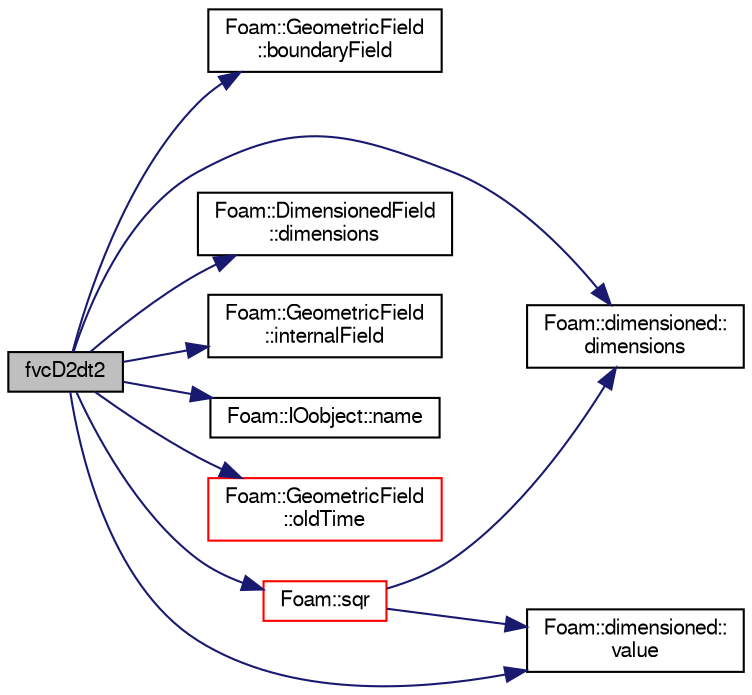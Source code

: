 digraph "fvcD2dt2"
{
  bgcolor="transparent";
  edge [fontname="FreeSans",fontsize="10",labelfontname="FreeSans",labelfontsize="10"];
  node [fontname="FreeSans",fontsize="10",shape=record];
  rankdir="LR";
  Node1 [label="fvcD2dt2",height=0.2,width=0.4,color="black", fillcolor="grey75", style="filled" fontcolor="black"];
  Node1 -> Node2 [color="midnightblue",fontsize="10",style="solid",fontname="FreeSans"];
  Node2 [label="Foam::GeometricField\l::boundaryField",height=0.2,width=0.4,color="black",URL="$a00896.html#a3c6c1a789b48ea0c5e8bff64f9c14f2d",tooltip="Return reference to GeometricBoundaryField. "];
  Node1 -> Node3 [color="midnightblue",fontsize="10",style="solid",fontname="FreeSans"];
  Node3 [label="Foam::dimensioned::\ldimensions",height=0.2,width=0.4,color="black",URL="$a00510.html#a6098093e7de06370342a85cfae8b31f5",tooltip="Return const reference to dimensions. "];
  Node1 -> Node4 [color="midnightblue",fontsize="10",style="solid",fontname="FreeSans"];
  Node4 [label="Foam::DimensionedField\l::dimensions",height=0.2,width=0.4,color="black",URL="$a00511.html#a6098093e7de06370342a85cfae8b31f5",tooltip="Return dimensions. "];
  Node1 -> Node5 [color="midnightblue",fontsize="10",style="solid",fontname="FreeSans"];
  Node5 [label="Foam::GeometricField\l::internalField",height=0.2,width=0.4,color="black",URL="$a00896.html#a9536140d36d69bbac40496f6b817aa0a",tooltip="Return internal field. "];
  Node1 -> Node6 [color="midnightblue",fontsize="10",style="solid",fontname="FreeSans"];
  Node6 [label="Foam::IOobject::name",height=0.2,width=0.4,color="black",URL="$a01142.html#a75b72488d2e82151b025744974919d5d",tooltip="Return name. "];
  Node1 -> Node7 [color="midnightblue",fontsize="10",style="solid",fontname="FreeSans"];
  Node7 [label="Foam::GeometricField\l::oldTime",height=0.2,width=0.4,color="red",URL="$a00896.html#a590e4782d38c7bab9fc7d231aa6b5f3f",tooltip="Return old time field. "];
  Node1 -> Node8 [color="midnightblue",fontsize="10",style="solid",fontname="FreeSans"];
  Node8 [label="Foam::sqr",height=0.2,width=0.4,color="red",URL="$a10237.html#a277dc11c581d53826ab5090b08f3b17b"];
  Node8 -> Node3 [color="midnightblue",fontsize="10",style="solid",fontname="FreeSans"];
  Node8 -> Node9 [color="midnightblue",fontsize="10",style="solid",fontname="FreeSans"];
  Node9 [label="Foam::dimensioned::\lvalue",height=0.2,width=0.4,color="black",URL="$a00510.html#a080d3824651cfcf52f72acceec615aaa",tooltip="Return const reference to value. "];
  Node1 -> Node9 [color="midnightblue",fontsize="10",style="solid",fontname="FreeSans"];
}
